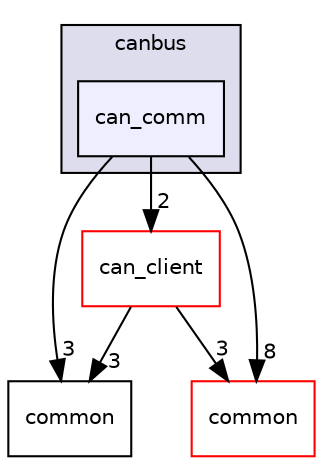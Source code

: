 digraph "modules/drivers/canbus/can_comm" {
  compound=true
  node [ fontsize="10", fontname="Helvetica"];
  edge [ labelfontsize="10", labelfontname="Helvetica"];
  subgraph clusterdir_6ac68ed414d44d6f54320351cbdbfd7b {
    graph [ bgcolor="#ddddee", pencolor="black", label="canbus" fontname="Helvetica", fontsize="10", URL="dir_6ac68ed414d44d6f54320351cbdbfd7b.html"]
  dir_05728381d1a377d3f43e08472a991545 [shape=box, label="can_comm", style="filled", fillcolor="#eeeeff", pencolor="black", URL="dir_05728381d1a377d3f43e08472a991545.html"];
  }
  dir_89e2469f18c5e5da51766ec9b3e212fa [shape=box label="common" URL="dir_89e2469f18c5e5da51766ec9b3e212fa.html"];
  dir_9a5e51f49964887903df6eed98080585 [shape=box label="common" fillcolor="white" style="filled" color="red" URL="dir_9a5e51f49964887903df6eed98080585.html"];
  dir_c2d7962d4ce0d329d56f66f204c70aab [shape=box label="can_client" fillcolor="white" style="filled" color="red" URL="dir_c2d7962d4ce0d329d56f66f204c70aab.html"];
  dir_05728381d1a377d3f43e08472a991545->dir_89e2469f18c5e5da51766ec9b3e212fa [headlabel="3", labeldistance=1.5 headhref="dir_000100_000101.html"];
  dir_05728381d1a377d3f43e08472a991545->dir_9a5e51f49964887903df6eed98080585 [headlabel="8", labeldistance=1.5 headhref="dir_000100_000050.html"];
  dir_05728381d1a377d3f43e08472a991545->dir_c2d7962d4ce0d329d56f66f204c70aab [headlabel="2", labeldistance=1.5 headhref="dir_000100_000096.html"];
  dir_c2d7962d4ce0d329d56f66f204c70aab->dir_89e2469f18c5e5da51766ec9b3e212fa [headlabel="3", labeldistance=1.5 headhref="dir_000096_000101.html"];
  dir_c2d7962d4ce0d329d56f66f204c70aab->dir_9a5e51f49964887903df6eed98080585 [headlabel="3", labeldistance=1.5 headhref="dir_000096_000050.html"];
}
